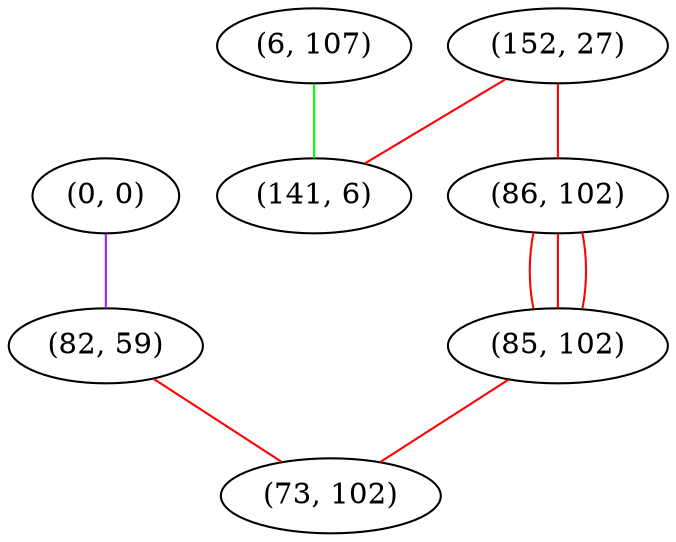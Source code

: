 graph "" {
"(0, 0)";
"(6, 107)";
"(152, 27)";
"(82, 59)";
"(141, 6)";
"(86, 102)";
"(85, 102)";
"(73, 102)";
"(0, 0)" -- "(82, 59)"  [color=purple, key=0, weight=4];
"(6, 107)" -- "(141, 6)"  [color=green, key=0, weight=2];
"(152, 27)" -- "(141, 6)"  [color=red, key=0, weight=1];
"(152, 27)" -- "(86, 102)"  [color=red, key=0, weight=1];
"(82, 59)" -- "(73, 102)"  [color=red, key=0, weight=1];
"(86, 102)" -- "(85, 102)"  [color=red, key=0, weight=1];
"(86, 102)" -- "(85, 102)"  [color=red, key=1, weight=1];
"(86, 102)" -- "(85, 102)"  [color=red, key=2, weight=1];
"(85, 102)" -- "(73, 102)"  [color=red, key=0, weight=1];
}
